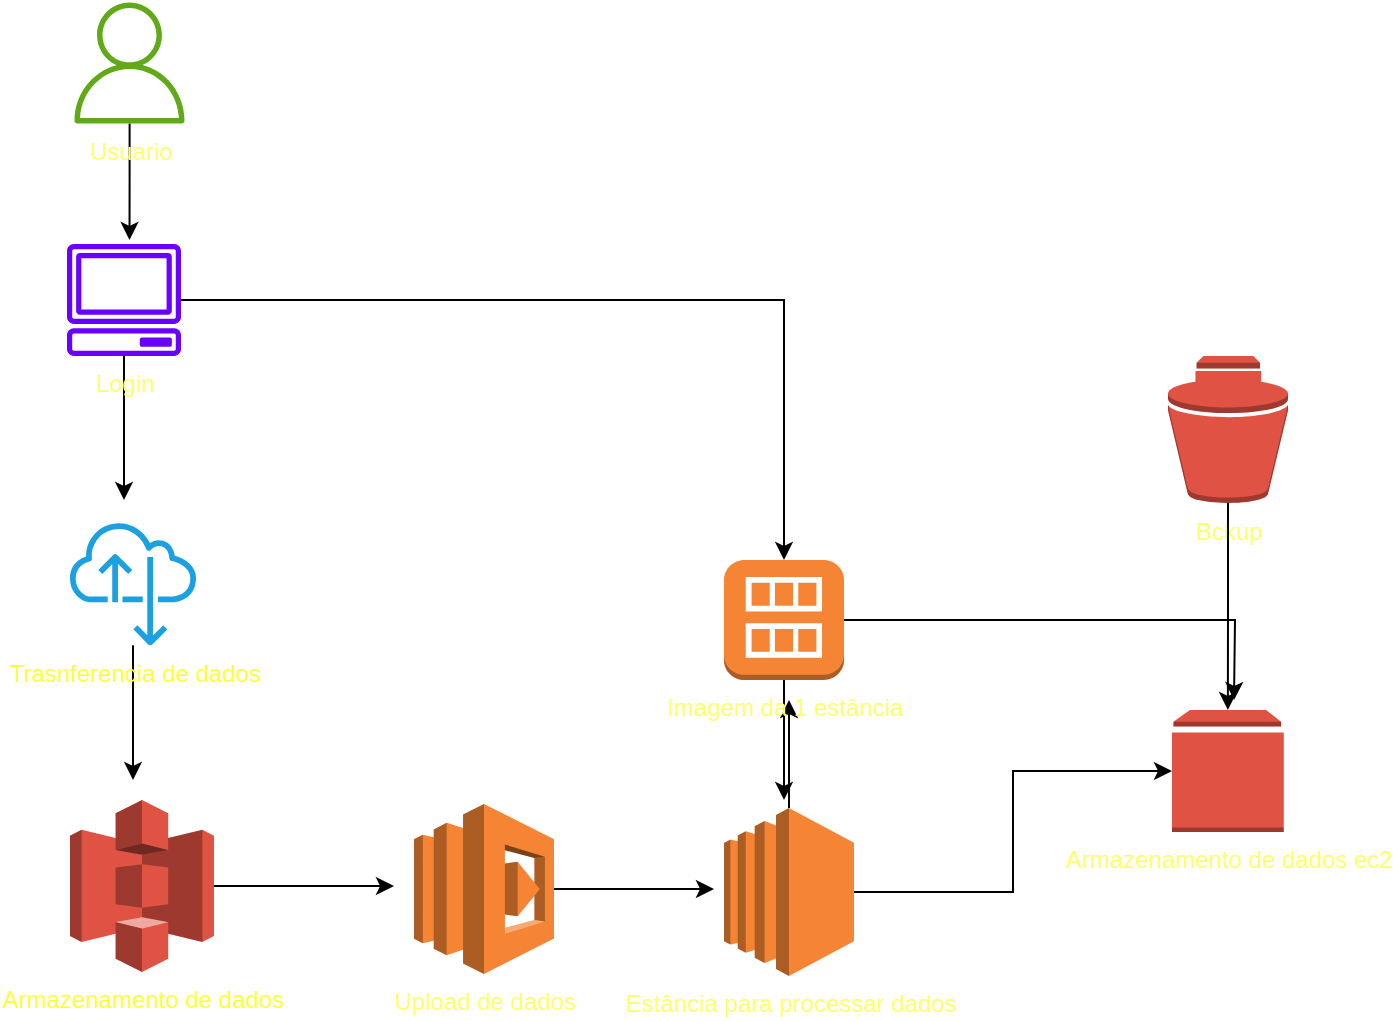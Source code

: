 <mxfile version="28.1.2">
  <diagram name="Página-1" id="2uGP8_mqlpEV-S4xiCjs">
    <mxGraphModel dx="690" dy="593" grid="1" gridSize="10" guides="1" tooltips="1" connect="1" arrows="1" fold="1" page="1" pageScale="1" pageWidth="827" pageHeight="1169" math="0" shadow="0">
      <root>
        <mxCell id="0" />
        <mxCell id="1" parent="0" />
        <mxCell id="lbZ6_WGegQUa8UAt2n1b-69" style="edgeStyle=orthogonalEdgeStyle;rounded=0;orthogonalLoop=1;jettySize=auto;html=1;" edge="1" parent="1" source="lbZ6_WGegQUa8UAt2n1b-16">
          <mxGeometry relative="1" as="geometry">
            <mxPoint x="210" y="523" as="targetPoint" />
          </mxGeometry>
        </mxCell>
        <mxCell id="lbZ6_WGegQUa8UAt2n1b-16" value="Armazenamento de dados" style="outlineConnect=0;dashed=0;verticalLabelPosition=bottom;verticalAlign=top;align=center;html=1;shape=mxgraph.aws3.s3;fillColor=#E05243;gradientColor=none;fontColor=#FFFF33;" vertex="1" parent="1">
          <mxGeometry x="48" y="480" width="72" height="86" as="geometry" />
        </mxCell>
        <mxCell id="lbZ6_WGegQUa8UAt2n1b-67" style="edgeStyle=orthogonalEdgeStyle;rounded=0;orthogonalLoop=1;jettySize=auto;html=1;" edge="1" parent="1" source="lbZ6_WGegQUa8UAt2n1b-43">
          <mxGeometry relative="1" as="geometry">
            <mxPoint x="75" y="330" as="targetPoint" />
          </mxGeometry>
        </mxCell>
        <mxCell id="lbZ6_WGegQUa8UAt2n1b-43" value="Login" style="sketch=0;outlineConnect=0;fontColor=#FFFF66;fillColor=#6a00ff;strokeColor=#3700CC;dashed=0;verticalLabelPosition=bottom;verticalAlign=top;align=center;html=1;fontSize=12;fontStyle=0;aspect=fixed;pointerEvents=1;shape=mxgraph.aws4.client;" vertex="1" parent="1">
          <mxGeometry x="46.26" y="202" width="57.48" height="56" as="geometry" />
        </mxCell>
        <mxCell id="lbZ6_WGegQUa8UAt2n1b-68" style="edgeStyle=orthogonalEdgeStyle;rounded=0;orthogonalLoop=1;jettySize=auto;html=1;" edge="1" parent="1" source="lbZ6_WGegQUa8UAt2n1b-52">
          <mxGeometry relative="1" as="geometry">
            <mxPoint x="79.5" y="470" as="targetPoint" />
          </mxGeometry>
        </mxCell>
        <mxCell id="lbZ6_WGegQUa8UAt2n1b-52" value="Trasnferencia de dados" style="sketch=0;outlineConnect=0;fontColor=#FFFF33;fillColor=#1ba1e2;strokeColor=#006EAF;dashed=0;verticalLabelPosition=bottom;verticalAlign=top;align=center;html=1;fontSize=12;fontStyle=0;aspect=fixed;pointerEvents=1;shape=mxgraph.aws4.internet_alt22;" vertex="1" parent="1">
          <mxGeometry x="48" y="340" width="63" height="63" as="geometry" />
        </mxCell>
        <mxCell id="lbZ6_WGegQUa8UAt2n1b-66" style="edgeStyle=orthogonalEdgeStyle;rounded=0;orthogonalLoop=1;jettySize=auto;html=1;" edge="1" parent="1" source="lbZ6_WGegQUa8UAt2n1b-54">
          <mxGeometry relative="1" as="geometry">
            <mxPoint x="77.75" y="200" as="targetPoint" />
          </mxGeometry>
        </mxCell>
        <mxCell id="lbZ6_WGegQUa8UAt2n1b-54" value="Usuario" style="sketch=0;outlineConnect=0;fontColor=#FFFF66;fillColor=#60a917;strokeColor=#2D7600;dashed=0;verticalLabelPosition=bottom;verticalAlign=top;align=center;html=1;fontSize=12;fontStyle=0;aspect=fixed;pointerEvents=1;shape=mxgraph.aws4.user;" vertex="1" parent="1">
          <mxGeometry x="47.5" y="81.25" width="60.5" height="60.5" as="geometry" />
        </mxCell>
        <mxCell id="lbZ6_WGegQUa8UAt2n1b-70" style="edgeStyle=orthogonalEdgeStyle;rounded=0;orthogonalLoop=1;jettySize=auto;html=1;" edge="1" parent="1" source="lbZ6_WGegQUa8UAt2n1b-55">
          <mxGeometry relative="1" as="geometry">
            <mxPoint x="370" y="524.5" as="targetPoint" />
          </mxGeometry>
        </mxCell>
        <mxCell id="lbZ6_WGegQUa8UAt2n1b-55" value="Upload de dados" style="outlineConnect=0;dashed=0;verticalLabelPosition=bottom;verticalAlign=top;align=center;html=1;shape=mxgraph.aws3.lambda;fillColor=#F58534;gradientColor=none;fontColor=#FFFF66;" vertex="1" parent="1">
          <mxGeometry x="220" y="482" width="70" height="85" as="geometry" />
        </mxCell>
        <mxCell id="lbZ6_WGegQUa8UAt2n1b-71" style="edgeStyle=orthogonalEdgeStyle;rounded=0;orthogonalLoop=1;jettySize=auto;html=1;" edge="1" parent="1" source="lbZ6_WGegQUa8UAt2n1b-56" target="lbZ6_WGegQUa8UAt2n1b-57">
          <mxGeometry relative="1" as="geometry" />
        </mxCell>
        <mxCell id="lbZ6_WGegQUa8UAt2n1b-75" style="edgeStyle=orthogonalEdgeStyle;rounded=0;orthogonalLoop=1;jettySize=auto;html=1;" edge="1" parent="1" source="lbZ6_WGegQUa8UAt2n1b-56">
          <mxGeometry relative="1" as="geometry">
            <mxPoint x="407.5" y="430" as="targetPoint" />
          </mxGeometry>
        </mxCell>
        <mxCell id="lbZ6_WGegQUa8UAt2n1b-56" value="Estância para processar dados" style="outlineConnect=0;dashed=0;verticalLabelPosition=bottom;verticalAlign=top;align=center;html=1;shape=mxgraph.aws3.ec2;fillColor=#F58534;gradientColor=none;fontColor=#FFFF66;" vertex="1" parent="1">
          <mxGeometry x="375" y="484" width="65" height="84" as="geometry" />
        </mxCell>
        <mxCell id="lbZ6_WGegQUa8UAt2n1b-57" value="Armazenamento de dados ec2" style="outlineConnect=0;dashed=0;verticalLabelPosition=bottom;verticalAlign=top;align=center;html=1;shape=mxgraph.aws3.volume;fillColor=#E05243;gradientColor=none;fontColor=#FFFF66;" vertex="1" parent="1">
          <mxGeometry x="599" y="435" width="55.88" height="61" as="geometry" />
        </mxCell>
        <mxCell id="lbZ6_WGegQUa8UAt2n1b-72" style="edgeStyle=orthogonalEdgeStyle;rounded=0;orthogonalLoop=1;jettySize=auto;html=1;" edge="1" parent="1" source="lbZ6_WGegQUa8UAt2n1b-58">
          <mxGeometry relative="1" as="geometry">
            <mxPoint x="405" y="480" as="targetPoint" />
          </mxGeometry>
        </mxCell>
        <mxCell id="lbZ6_WGegQUa8UAt2n1b-79" style="edgeStyle=orthogonalEdgeStyle;rounded=0;orthogonalLoop=1;jettySize=auto;html=1;" edge="1" parent="1" source="lbZ6_WGegQUa8UAt2n1b-58">
          <mxGeometry relative="1" as="geometry">
            <mxPoint x="630" y="430" as="targetPoint" />
          </mxGeometry>
        </mxCell>
        <mxCell id="lbZ6_WGegQUa8UAt2n1b-58" value="Imagem da 1 estância" style="outlineConnect=0;dashed=0;verticalLabelPosition=bottom;verticalAlign=top;align=center;html=1;shape=mxgraph.aws3.ami;fillColor=#F58534;gradientColor=none;fontColor=#FFFF66;" vertex="1" parent="1">
          <mxGeometry x="375" y="360" width="60" height="60" as="geometry" />
        </mxCell>
        <mxCell id="lbZ6_WGegQUa8UAt2n1b-65" value="Bckup" style="outlineConnect=0;dashed=0;verticalLabelPosition=bottom;verticalAlign=top;align=center;html=1;shape=mxgraph.aws3.snapshot;fillColor=#E05243;gradientColor=none;fontColor=#FFFF66;" vertex="1" parent="1">
          <mxGeometry x="597" y="258" width="60" height="73.5" as="geometry" />
        </mxCell>
        <mxCell id="lbZ6_WGegQUa8UAt2n1b-74" style="edgeStyle=orthogonalEdgeStyle;rounded=0;orthogonalLoop=1;jettySize=auto;html=1;entryX=0.5;entryY=0;entryDx=0;entryDy=0;entryPerimeter=0;" edge="1" parent="1" source="lbZ6_WGegQUa8UAt2n1b-43" target="lbZ6_WGegQUa8UAt2n1b-58">
          <mxGeometry relative="1" as="geometry" />
        </mxCell>
        <mxCell id="lbZ6_WGegQUa8UAt2n1b-80" style="edgeStyle=orthogonalEdgeStyle;rounded=0;orthogonalLoop=1;jettySize=auto;html=1;entryX=0.5;entryY=0;entryDx=0;entryDy=0;entryPerimeter=0;" edge="1" parent="1" source="lbZ6_WGegQUa8UAt2n1b-65" target="lbZ6_WGegQUa8UAt2n1b-57">
          <mxGeometry relative="1" as="geometry" />
        </mxCell>
      </root>
    </mxGraphModel>
  </diagram>
</mxfile>
